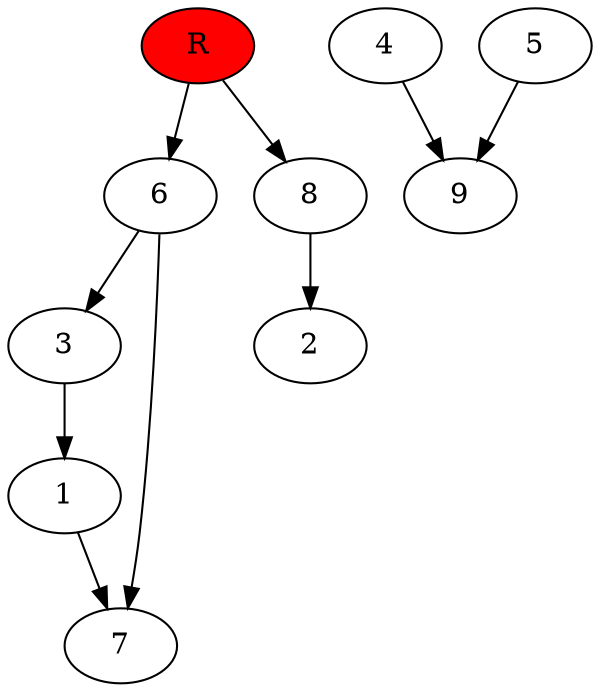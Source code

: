 digraph prb2469 {
	1
	2
	3
	4
	5
	6
	7
	8
	R [fillcolor="#ff0000" style=filled]
	1 -> 7
	3 -> 1
	4 -> 9
	5 -> 9
	6 -> 3
	6 -> 7
	8 -> 2
	R -> 6
	R -> 8
}
